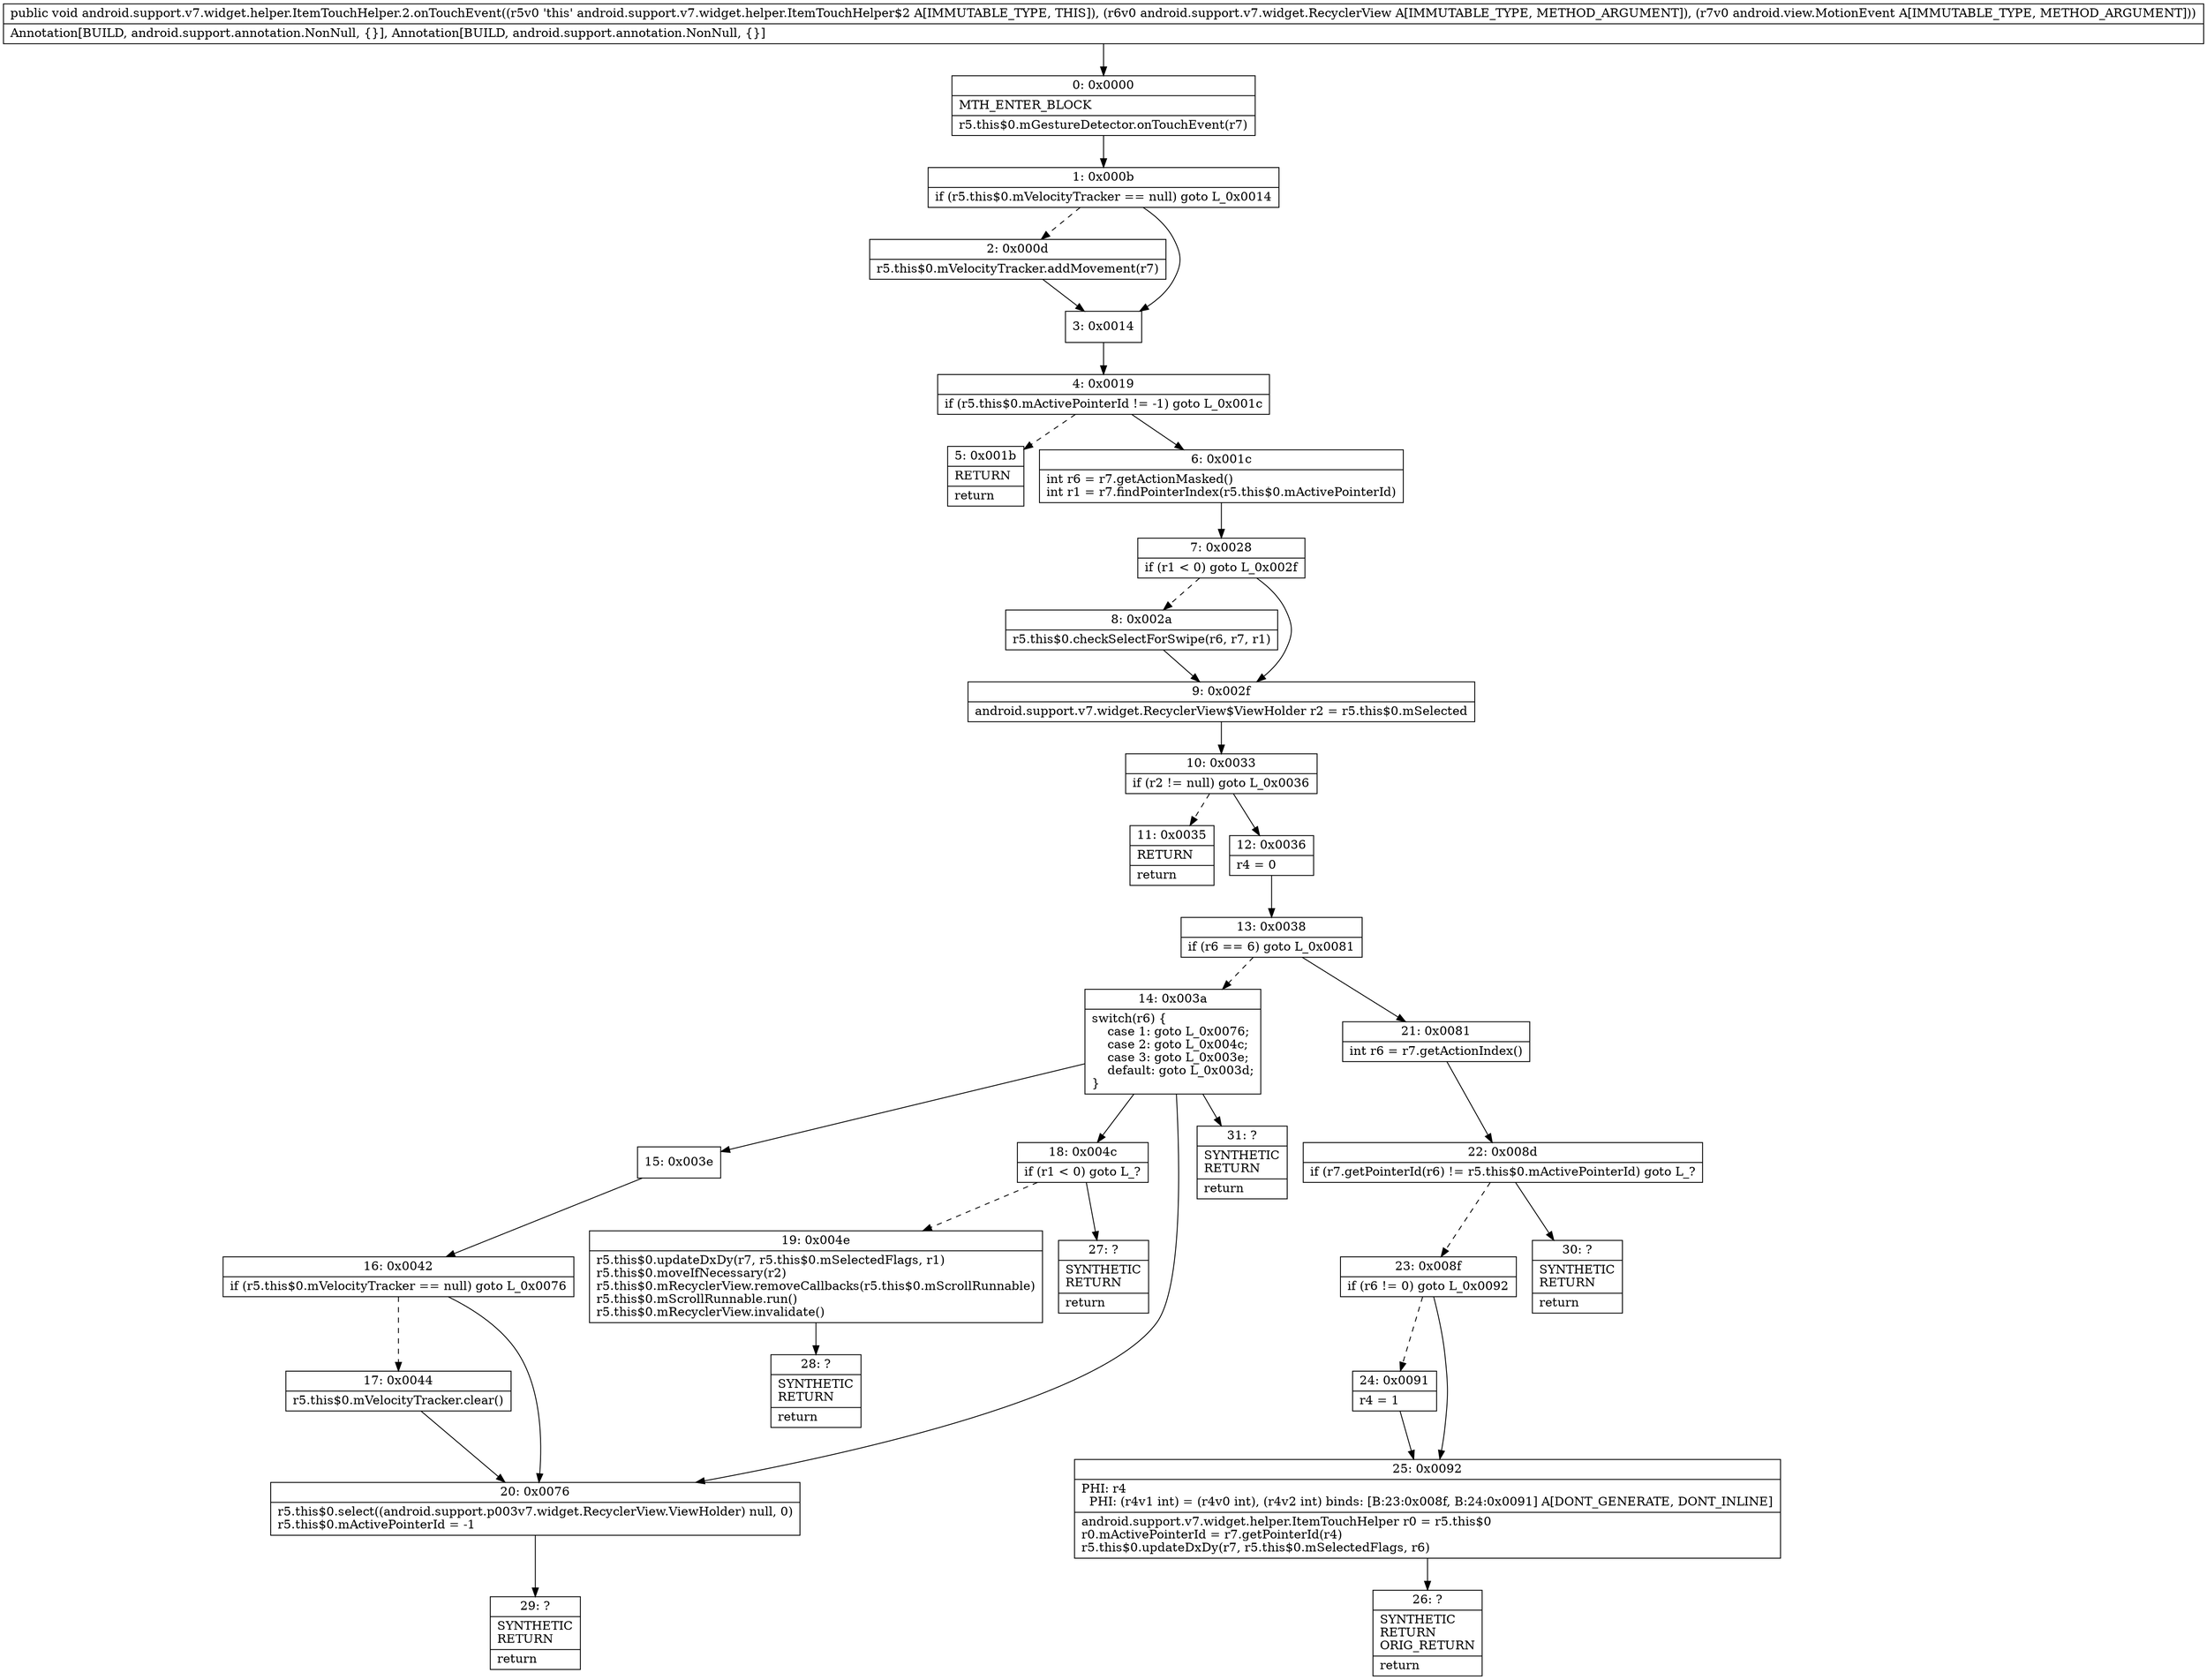 digraph "CFG forandroid.support.v7.widget.helper.ItemTouchHelper.2.onTouchEvent(Landroid\/support\/v7\/widget\/RecyclerView;Landroid\/view\/MotionEvent;)V" {
Node_0 [shape=record,label="{0\:\ 0x0000|MTH_ENTER_BLOCK\l|r5.this$0.mGestureDetector.onTouchEvent(r7)\l}"];
Node_1 [shape=record,label="{1\:\ 0x000b|if (r5.this$0.mVelocityTracker == null) goto L_0x0014\l}"];
Node_2 [shape=record,label="{2\:\ 0x000d|r5.this$0.mVelocityTracker.addMovement(r7)\l}"];
Node_3 [shape=record,label="{3\:\ 0x0014}"];
Node_4 [shape=record,label="{4\:\ 0x0019|if (r5.this$0.mActivePointerId != \-1) goto L_0x001c\l}"];
Node_5 [shape=record,label="{5\:\ 0x001b|RETURN\l|return\l}"];
Node_6 [shape=record,label="{6\:\ 0x001c|int r6 = r7.getActionMasked()\lint r1 = r7.findPointerIndex(r5.this$0.mActivePointerId)\l}"];
Node_7 [shape=record,label="{7\:\ 0x0028|if (r1 \< 0) goto L_0x002f\l}"];
Node_8 [shape=record,label="{8\:\ 0x002a|r5.this$0.checkSelectForSwipe(r6, r7, r1)\l}"];
Node_9 [shape=record,label="{9\:\ 0x002f|android.support.v7.widget.RecyclerView$ViewHolder r2 = r5.this$0.mSelected\l}"];
Node_10 [shape=record,label="{10\:\ 0x0033|if (r2 != null) goto L_0x0036\l}"];
Node_11 [shape=record,label="{11\:\ 0x0035|RETURN\l|return\l}"];
Node_12 [shape=record,label="{12\:\ 0x0036|r4 = 0\l}"];
Node_13 [shape=record,label="{13\:\ 0x0038|if (r6 == 6) goto L_0x0081\l}"];
Node_14 [shape=record,label="{14\:\ 0x003a|switch(r6) \{\l    case 1: goto L_0x0076;\l    case 2: goto L_0x004c;\l    case 3: goto L_0x003e;\l    default: goto L_0x003d;\l\}\l}"];
Node_15 [shape=record,label="{15\:\ 0x003e}"];
Node_16 [shape=record,label="{16\:\ 0x0042|if (r5.this$0.mVelocityTracker == null) goto L_0x0076\l}"];
Node_17 [shape=record,label="{17\:\ 0x0044|r5.this$0.mVelocityTracker.clear()\l}"];
Node_18 [shape=record,label="{18\:\ 0x004c|if (r1 \< 0) goto L_?\l}"];
Node_19 [shape=record,label="{19\:\ 0x004e|r5.this$0.updateDxDy(r7, r5.this$0.mSelectedFlags, r1)\lr5.this$0.moveIfNecessary(r2)\lr5.this$0.mRecyclerView.removeCallbacks(r5.this$0.mScrollRunnable)\lr5.this$0.mScrollRunnable.run()\lr5.this$0.mRecyclerView.invalidate()\l}"];
Node_20 [shape=record,label="{20\:\ 0x0076|r5.this$0.select((android.support.p003v7.widget.RecyclerView.ViewHolder) null, 0)\lr5.this$0.mActivePointerId = \-1\l}"];
Node_21 [shape=record,label="{21\:\ 0x0081|int r6 = r7.getActionIndex()\l}"];
Node_22 [shape=record,label="{22\:\ 0x008d|if (r7.getPointerId(r6) != r5.this$0.mActivePointerId) goto L_?\l}"];
Node_23 [shape=record,label="{23\:\ 0x008f|if (r6 != 0) goto L_0x0092\l}"];
Node_24 [shape=record,label="{24\:\ 0x0091|r4 = 1\l}"];
Node_25 [shape=record,label="{25\:\ 0x0092|PHI: r4 \l  PHI: (r4v1 int) = (r4v0 int), (r4v2 int) binds: [B:23:0x008f, B:24:0x0091] A[DONT_GENERATE, DONT_INLINE]\l|android.support.v7.widget.helper.ItemTouchHelper r0 = r5.this$0\lr0.mActivePointerId = r7.getPointerId(r4)\lr5.this$0.updateDxDy(r7, r5.this$0.mSelectedFlags, r6)\l}"];
Node_26 [shape=record,label="{26\:\ ?|SYNTHETIC\lRETURN\lORIG_RETURN\l|return\l}"];
Node_27 [shape=record,label="{27\:\ ?|SYNTHETIC\lRETURN\l|return\l}"];
Node_28 [shape=record,label="{28\:\ ?|SYNTHETIC\lRETURN\l|return\l}"];
Node_29 [shape=record,label="{29\:\ ?|SYNTHETIC\lRETURN\l|return\l}"];
Node_30 [shape=record,label="{30\:\ ?|SYNTHETIC\lRETURN\l|return\l}"];
Node_31 [shape=record,label="{31\:\ ?|SYNTHETIC\lRETURN\l|return\l}"];
MethodNode[shape=record,label="{public void android.support.v7.widget.helper.ItemTouchHelper.2.onTouchEvent((r5v0 'this' android.support.v7.widget.helper.ItemTouchHelper$2 A[IMMUTABLE_TYPE, THIS]), (r6v0 android.support.v7.widget.RecyclerView A[IMMUTABLE_TYPE, METHOD_ARGUMENT]), (r7v0 android.view.MotionEvent A[IMMUTABLE_TYPE, METHOD_ARGUMENT]))  | Annotation[BUILD, android.support.annotation.NonNull, \{\}], Annotation[BUILD, android.support.annotation.NonNull, \{\}]\l}"];
MethodNode -> Node_0;
Node_0 -> Node_1;
Node_1 -> Node_2[style=dashed];
Node_1 -> Node_3;
Node_2 -> Node_3;
Node_3 -> Node_4;
Node_4 -> Node_5[style=dashed];
Node_4 -> Node_6;
Node_6 -> Node_7;
Node_7 -> Node_8[style=dashed];
Node_7 -> Node_9;
Node_8 -> Node_9;
Node_9 -> Node_10;
Node_10 -> Node_11[style=dashed];
Node_10 -> Node_12;
Node_12 -> Node_13;
Node_13 -> Node_14[style=dashed];
Node_13 -> Node_21;
Node_14 -> Node_15;
Node_14 -> Node_18;
Node_14 -> Node_20;
Node_14 -> Node_31;
Node_15 -> Node_16;
Node_16 -> Node_17[style=dashed];
Node_16 -> Node_20;
Node_17 -> Node_20;
Node_18 -> Node_19[style=dashed];
Node_18 -> Node_27;
Node_19 -> Node_28;
Node_20 -> Node_29;
Node_21 -> Node_22;
Node_22 -> Node_23[style=dashed];
Node_22 -> Node_30;
Node_23 -> Node_24[style=dashed];
Node_23 -> Node_25;
Node_24 -> Node_25;
Node_25 -> Node_26;
}

